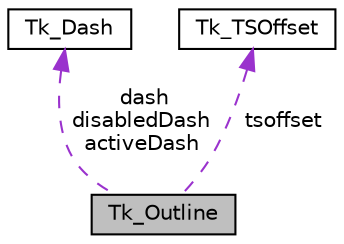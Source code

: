 digraph "Tk_Outline"
{
  edge [fontname="Helvetica",fontsize="10",labelfontname="Helvetica",labelfontsize="10"];
  node [fontname="Helvetica",fontsize="10",shape=record];
  Node1 [label="Tk_Outline",height=0.2,width=0.4,color="black", fillcolor="grey75", style="filled", fontcolor="black"];
  Node2 -> Node1 [dir="back",color="darkorchid3",fontsize="10",style="dashed",label=" dash\ndisabledDash\nactiveDash" ,fontname="Helvetica"];
  Node2 [label="Tk_Dash",height=0.2,width=0.4,color="black", fillcolor="white", style="filled",URL="$struct_tk___dash.html"];
  Node3 -> Node1 [dir="back",color="darkorchid3",fontsize="10",style="dashed",label=" tsoffset" ,fontname="Helvetica"];
  Node3 [label="Tk_TSOffset",height=0.2,width=0.4,color="black", fillcolor="white", style="filled",URL="$struct_tk___t_s_offset.html"];
}
